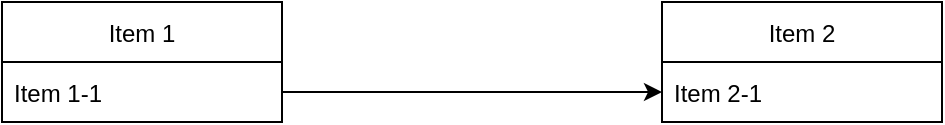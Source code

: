 <mxfile version="18.1.3" type="device"><diagram id="5aoxdKeAZ6Wl1H7ee7Z7" name="Page-1"><mxGraphModel dx="1574" dy="696" grid="1" gridSize="10" guides="1" tooltips="1" connect="1" arrows="1" fold="1" page="1" pageScale="1" pageWidth="850" pageHeight="1100" math="0" shadow="0"><root><mxCell id="0"/><mxCell id="1" parent="0"/><mxCell id="4iKzO8Xf6BAx6SsByj7t-1" value="Item 1" style="swimlane;fontStyle=0;childLayout=stackLayout;horizontal=1;startSize=30;horizontalStack=0;resizeParent=1;resizeParentMax=0;resizeLast=0;collapsible=1;marginBottom=0;" vertex="1" parent="1"><mxGeometry x="140" y="190" width="140" height="60" as="geometry"/></mxCell><mxCell id="4iKzO8Xf6BAx6SsByj7t-2" value="Item 1-1" style="text;strokeColor=none;fillColor=none;align=left;verticalAlign=middle;spacingLeft=4;spacingRight=4;overflow=hidden;points=[[0,0.5],[1,0.5]];portConstraint=eastwest;rotatable=0;" vertex="1" parent="4iKzO8Xf6BAx6SsByj7t-1"><mxGeometry y="30" width="140" height="30" as="geometry"/></mxCell><mxCell id="4iKzO8Xf6BAx6SsByj7t-5" value="Item 2" style="swimlane;fontStyle=0;childLayout=stackLayout;horizontal=1;startSize=30;horizontalStack=0;resizeParent=1;resizeParentMax=0;resizeLast=0;collapsible=1;marginBottom=0;" vertex="1" parent="1"><mxGeometry x="470" y="190" width="140" height="60" as="geometry"/></mxCell><mxCell id="4iKzO8Xf6BAx6SsByj7t-6" value="Item 2-1" style="text;strokeColor=none;fillColor=none;align=left;verticalAlign=middle;spacingLeft=4;spacingRight=4;overflow=hidden;points=[[0,0.5],[1,0.5]];portConstraint=eastwest;rotatable=0;" vertex="1" parent="4iKzO8Xf6BAx6SsByj7t-5"><mxGeometry y="30" width="140" height="30" as="geometry"/></mxCell><mxCell id="4iKzO8Xf6BAx6SsByj7t-7" style="edgeStyle=orthogonalEdgeStyle;rounded=0;orthogonalLoop=1;jettySize=auto;html=1;exitX=1;exitY=0.5;exitDx=0;exitDy=0;" edge="1" parent="1" source="4iKzO8Xf6BAx6SsByj7t-2" target="4iKzO8Xf6BAx6SsByj7t-6"><mxGeometry relative="1" as="geometry"/></mxCell></root></mxGraphModel></diagram></mxfile>